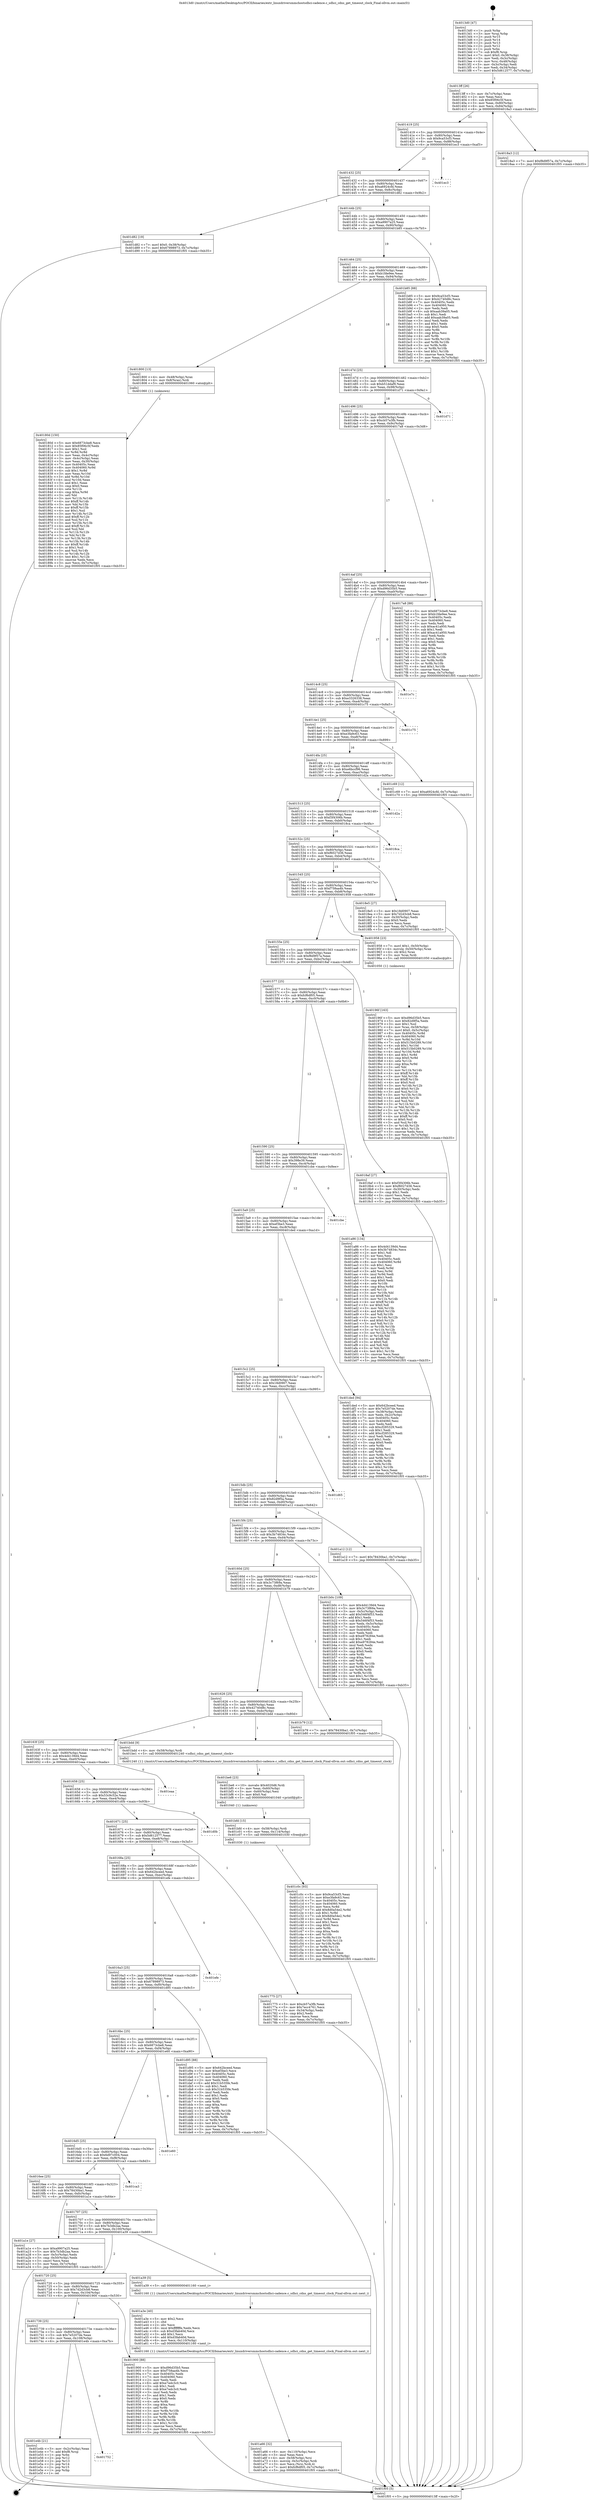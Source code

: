 digraph "0x4013d0" {
  label = "0x4013d0 (/mnt/c/Users/mathe/Desktop/tcc/POCII/binaries/extr_linuxdriversmmchostsdhci-cadence.c_sdhci_cdns_get_timeout_clock_Final-ollvm.out::main(0))"
  labelloc = "t"
  node[shape=record]

  Entry [label="",width=0.3,height=0.3,shape=circle,fillcolor=black,style=filled]
  "0x4013ff" [label="{
     0x4013ff [26]\l
     | [instrs]\l
     &nbsp;&nbsp;0x4013ff \<+3\>: mov -0x7c(%rbp),%eax\l
     &nbsp;&nbsp;0x401402 \<+2\>: mov %eax,%ecx\l
     &nbsp;&nbsp;0x401404 \<+6\>: sub $0x85f06c5f,%ecx\l
     &nbsp;&nbsp;0x40140a \<+3\>: mov %eax,-0x80(%rbp)\l
     &nbsp;&nbsp;0x40140d \<+6\>: mov %ecx,-0x84(%rbp)\l
     &nbsp;&nbsp;0x401413 \<+6\>: je 00000000004018a3 \<main+0x4d3\>\l
  }"]
  "0x4018a3" [label="{
     0x4018a3 [12]\l
     | [instrs]\l
     &nbsp;&nbsp;0x4018a3 \<+7\>: movl $0xf8d9f57a,-0x7c(%rbp)\l
     &nbsp;&nbsp;0x4018aa \<+5\>: jmp 0000000000401f05 \<main+0xb35\>\l
  }"]
  "0x401419" [label="{
     0x401419 [25]\l
     | [instrs]\l
     &nbsp;&nbsp;0x401419 \<+5\>: jmp 000000000040141e \<main+0x4e\>\l
     &nbsp;&nbsp;0x40141e \<+3\>: mov -0x80(%rbp),%eax\l
     &nbsp;&nbsp;0x401421 \<+5\>: sub $0x9ca53cf3,%eax\l
     &nbsp;&nbsp;0x401426 \<+6\>: mov %eax,-0x88(%rbp)\l
     &nbsp;&nbsp;0x40142c \<+6\>: je 0000000000401ec3 \<main+0xaf3\>\l
  }"]
  Exit [label="",width=0.3,height=0.3,shape=circle,fillcolor=black,style=filled,peripheries=2]
  "0x401ec3" [label="{
     0x401ec3\l
  }", style=dashed]
  "0x401432" [label="{
     0x401432 [25]\l
     | [instrs]\l
     &nbsp;&nbsp;0x401432 \<+5\>: jmp 0000000000401437 \<main+0x67\>\l
     &nbsp;&nbsp;0x401437 \<+3\>: mov -0x80(%rbp),%eax\l
     &nbsp;&nbsp;0x40143a \<+5\>: sub $0xa6924cfd,%eax\l
     &nbsp;&nbsp;0x40143f \<+6\>: mov %eax,-0x8c(%rbp)\l
     &nbsp;&nbsp;0x401445 \<+6\>: je 0000000000401d82 \<main+0x9b2\>\l
  }"]
  "0x401752" [label="{
     0x401752\l
  }", style=dashed]
  "0x401d82" [label="{
     0x401d82 [19]\l
     | [instrs]\l
     &nbsp;&nbsp;0x401d82 \<+7\>: movl $0x0,-0x38(%rbp)\l
     &nbsp;&nbsp;0x401d89 \<+7\>: movl $0x67898973,-0x7c(%rbp)\l
     &nbsp;&nbsp;0x401d90 \<+5\>: jmp 0000000000401f05 \<main+0xb35\>\l
  }"]
  "0x40144b" [label="{
     0x40144b [25]\l
     | [instrs]\l
     &nbsp;&nbsp;0x40144b \<+5\>: jmp 0000000000401450 \<main+0x80\>\l
     &nbsp;&nbsp;0x401450 \<+3\>: mov -0x80(%rbp),%eax\l
     &nbsp;&nbsp;0x401453 \<+5\>: sub $0xa9907a25,%eax\l
     &nbsp;&nbsp;0x401458 \<+6\>: mov %eax,-0x90(%rbp)\l
     &nbsp;&nbsp;0x40145e \<+6\>: je 0000000000401b85 \<main+0x7b5\>\l
  }"]
  "0x401e4b" [label="{
     0x401e4b [21]\l
     | [instrs]\l
     &nbsp;&nbsp;0x401e4b \<+3\>: mov -0x2c(%rbp),%eax\l
     &nbsp;&nbsp;0x401e4e \<+7\>: add $0xf8,%rsp\l
     &nbsp;&nbsp;0x401e55 \<+1\>: pop %rbx\l
     &nbsp;&nbsp;0x401e56 \<+2\>: pop %r12\l
     &nbsp;&nbsp;0x401e58 \<+2\>: pop %r13\l
     &nbsp;&nbsp;0x401e5a \<+2\>: pop %r14\l
     &nbsp;&nbsp;0x401e5c \<+2\>: pop %r15\l
     &nbsp;&nbsp;0x401e5e \<+1\>: pop %rbp\l
     &nbsp;&nbsp;0x401e5f \<+1\>: ret\l
  }"]
  "0x401b85" [label="{
     0x401b85 [88]\l
     | [instrs]\l
     &nbsp;&nbsp;0x401b85 \<+5\>: mov $0x9ca53cf3,%eax\l
     &nbsp;&nbsp;0x401b8a \<+5\>: mov $0x42740d8c,%ecx\l
     &nbsp;&nbsp;0x401b8f \<+7\>: mov 0x40405c,%edx\l
     &nbsp;&nbsp;0x401b96 \<+7\>: mov 0x404060,%esi\l
     &nbsp;&nbsp;0x401b9d \<+2\>: mov %edx,%edi\l
     &nbsp;&nbsp;0x401b9f \<+6\>: sub $0xaab39a05,%edi\l
     &nbsp;&nbsp;0x401ba5 \<+3\>: sub $0x1,%edi\l
     &nbsp;&nbsp;0x401ba8 \<+6\>: add $0xaab39a05,%edi\l
     &nbsp;&nbsp;0x401bae \<+3\>: imul %edi,%edx\l
     &nbsp;&nbsp;0x401bb1 \<+3\>: and $0x1,%edx\l
     &nbsp;&nbsp;0x401bb4 \<+3\>: cmp $0x0,%edx\l
     &nbsp;&nbsp;0x401bb7 \<+4\>: sete %r8b\l
     &nbsp;&nbsp;0x401bbb \<+3\>: cmp $0xa,%esi\l
     &nbsp;&nbsp;0x401bbe \<+4\>: setl %r9b\l
     &nbsp;&nbsp;0x401bc2 \<+3\>: mov %r8b,%r10b\l
     &nbsp;&nbsp;0x401bc5 \<+3\>: and %r9b,%r10b\l
     &nbsp;&nbsp;0x401bc8 \<+3\>: xor %r9b,%r8b\l
     &nbsp;&nbsp;0x401bcb \<+3\>: or %r8b,%r10b\l
     &nbsp;&nbsp;0x401bce \<+4\>: test $0x1,%r10b\l
     &nbsp;&nbsp;0x401bd2 \<+3\>: cmovne %ecx,%eax\l
     &nbsp;&nbsp;0x401bd5 \<+3\>: mov %eax,-0x7c(%rbp)\l
     &nbsp;&nbsp;0x401bd8 \<+5\>: jmp 0000000000401f05 \<main+0xb35\>\l
  }"]
  "0x401464" [label="{
     0x401464 [25]\l
     | [instrs]\l
     &nbsp;&nbsp;0x401464 \<+5\>: jmp 0000000000401469 \<main+0x99\>\l
     &nbsp;&nbsp;0x401469 \<+3\>: mov -0x80(%rbp),%eax\l
     &nbsp;&nbsp;0x40146c \<+5\>: sub $0xb1fde9ee,%eax\l
     &nbsp;&nbsp;0x401471 \<+6\>: mov %eax,-0x94(%rbp)\l
     &nbsp;&nbsp;0x401477 \<+6\>: je 0000000000401800 \<main+0x430\>\l
  }"]
  "0x401c0c" [label="{
     0x401c0c [93]\l
     | [instrs]\l
     &nbsp;&nbsp;0x401c0c \<+5\>: mov $0x9ca53cf3,%eax\l
     &nbsp;&nbsp;0x401c11 \<+5\>: mov $0xe3fa9c63,%esi\l
     &nbsp;&nbsp;0x401c16 \<+7\>: mov 0x40405c,%ecx\l
     &nbsp;&nbsp;0x401c1d \<+7\>: mov 0x404060,%edx\l
     &nbsp;&nbsp;0x401c24 \<+3\>: mov %ecx,%r8d\l
     &nbsp;&nbsp;0x401c27 \<+7\>: add $0x8d0a54e2,%r8d\l
     &nbsp;&nbsp;0x401c2e \<+4\>: sub $0x1,%r8d\l
     &nbsp;&nbsp;0x401c32 \<+7\>: sub $0x8d0a54e2,%r8d\l
     &nbsp;&nbsp;0x401c39 \<+4\>: imul %r8d,%ecx\l
     &nbsp;&nbsp;0x401c3d \<+3\>: and $0x1,%ecx\l
     &nbsp;&nbsp;0x401c40 \<+3\>: cmp $0x0,%ecx\l
     &nbsp;&nbsp;0x401c43 \<+4\>: sete %r9b\l
     &nbsp;&nbsp;0x401c47 \<+3\>: cmp $0xa,%edx\l
     &nbsp;&nbsp;0x401c4a \<+4\>: setl %r10b\l
     &nbsp;&nbsp;0x401c4e \<+3\>: mov %r9b,%r11b\l
     &nbsp;&nbsp;0x401c51 \<+3\>: and %r10b,%r11b\l
     &nbsp;&nbsp;0x401c54 \<+3\>: xor %r10b,%r9b\l
     &nbsp;&nbsp;0x401c57 \<+3\>: or %r9b,%r11b\l
     &nbsp;&nbsp;0x401c5a \<+4\>: test $0x1,%r11b\l
     &nbsp;&nbsp;0x401c5e \<+3\>: cmovne %esi,%eax\l
     &nbsp;&nbsp;0x401c61 \<+3\>: mov %eax,-0x7c(%rbp)\l
     &nbsp;&nbsp;0x401c64 \<+5\>: jmp 0000000000401f05 \<main+0xb35\>\l
  }"]
  "0x401800" [label="{
     0x401800 [13]\l
     | [instrs]\l
     &nbsp;&nbsp;0x401800 \<+4\>: mov -0x48(%rbp),%rax\l
     &nbsp;&nbsp;0x401804 \<+4\>: mov 0x8(%rax),%rdi\l
     &nbsp;&nbsp;0x401808 \<+5\>: call 0000000000401060 \<atoi@plt\>\l
     | [calls]\l
     &nbsp;&nbsp;0x401060 \{1\} (unknown)\l
  }"]
  "0x40147d" [label="{
     0x40147d [25]\l
     | [instrs]\l
     &nbsp;&nbsp;0x40147d \<+5\>: jmp 0000000000401482 \<main+0xb2\>\l
     &nbsp;&nbsp;0x401482 \<+3\>: mov -0x80(%rbp),%eax\l
     &nbsp;&nbsp;0x401485 \<+5\>: sub $0xb51ddaf9,%eax\l
     &nbsp;&nbsp;0x40148a \<+6\>: mov %eax,-0x98(%rbp)\l
     &nbsp;&nbsp;0x401490 \<+6\>: je 0000000000401d71 \<main+0x9a1\>\l
  }"]
  "0x401bfd" [label="{
     0x401bfd [15]\l
     | [instrs]\l
     &nbsp;&nbsp;0x401bfd \<+4\>: mov -0x58(%rbp),%rdi\l
     &nbsp;&nbsp;0x401c01 \<+6\>: mov %eax,-0x114(%rbp)\l
     &nbsp;&nbsp;0x401c07 \<+5\>: call 0000000000401030 \<free@plt\>\l
     | [calls]\l
     &nbsp;&nbsp;0x401030 \{1\} (unknown)\l
  }"]
  "0x401d71" [label="{
     0x401d71\l
  }", style=dashed]
  "0x401496" [label="{
     0x401496 [25]\l
     | [instrs]\l
     &nbsp;&nbsp;0x401496 \<+5\>: jmp 000000000040149b \<main+0xcb\>\l
     &nbsp;&nbsp;0x40149b \<+3\>: mov -0x80(%rbp),%eax\l
     &nbsp;&nbsp;0x40149e \<+5\>: sub $0xcb57a3fb,%eax\l
     &nbsp;&nbsp;0x4014a3 \<+6\>: mov %eax,-0x9c(%rbp)\l
     &nbsp;&nbsp;0x4014a9 \<+6\>: je 00000000004017a8 \<main+0x3d8\>\l
  }"]
  "0x401be6" [label="{
     0x401be6 [23]\l
     | [instrs]\l
     &nbsp;&nbsp;0x401be6 \<+10\>: movabs $0x4020d6,%rdi\l
     &nbsp;&nbsp;0x401bf0 \<+3\>: mov %eax,-0x60(%rbp)\l
     &nbsp;&nbsp;0x401bf3 \<+3\>: mov -0x60(%rbp),%esi\l
     &nbsp;&nbsp;0x401bf6 \<+2\>: mov $0x0,%al\l
     &nbsp;&nbsp;0x401bf8 \<+5\>: call 0000000000401040 \<printf@plt\>\l
     | [calls]\l
     &nbsp;&nbsp;0x401040 \{1\} (unknown)\l
  }"]
  "0x4017a8" [label="{
     0x4017a8 [88]\l
     | [instrs]\l
     &nbsp;&nbsp;0x4017a8 \<+5\>: mov $0x6873cbe8,%eax\l
     &nbsp;&nbsp;0x4017ad \<+5\>: mov $0xb1fde9ee,%ecx\l
     &nbsp;&nbsp;0x4017b2 \<+7\>: mov 0x40405c,%edx\l
     &nbsp;&nbsp;0x4017b9 \<+7\>: mov 0x404060,%esi\l
     &nbsp;&nbsp;0x4017c0 \<+2\>: mov %edx,%edi\l
     &nbsp;&nbsp;0x4017c2 \<+6\>: sub $0xac41a950,%edi\l
     &nbsp;&nbsp;0x4017c8 \<+3\>: sub $0x1,%edi\l
     &nbsp;&nbsp;0x4017cb \<+6\>: add $0xac41a950,%edi\l
     &nbsp;&nbsp;0x4017d1 \<+3\>: imul %edi,%edx\l
     &nbsp;&nbsp;0x4017d4 \<+3\>: and $0x1,%edx\l
     &nbsp;&nbsp;0x4017d7 \<+3\>: cmp $0x0,%edx\l
     &nbsp;&nbsp;0x4017da \<+4\>: sete %r8b\l
     &nbsp;&nbsp;0x4017de \<+3\>: cmp $0xa,%esi\l
     &nbsp;&nbsp;0x4017e1 \<+4\>: setl %r9b\l
     &nbsp;&nbsp;0x4017e5 \<+3\>: mov %r8b,%r10b\l
     &nbsp;&nbsp;0x4017e8 \<+3\>: and %r9b,%r10b\l
     &nbsp;&nbsp;0x4017eb \<+3\>: xor %r9b,%r8b\l
     &nbsp;&nbsp;0x4017ee \<+3\>: or %r8b,%r10b\l
     &nbsp;&nbsp;0x4017f1 \<+4\>: test $0x1,%r10b\l
     &nbsp;&nbsp;0x4017f5 \<+3\>: cmovne %ecx,%eax\l
     &nbsp;&nbsp;0x4017f8 \<+3\>: mov %eax,-0x7c(%rbp)\l
     &nbsp;&nbsp;0x4017fb \<+5\>: jmp 0000000000401f05 \<main+0xb35\>\l
  }"]
  "0x4014af" [label="{
     0x4014af [25]\l
     | [instrs]\l
     &nbsp;&nbsp;0x4014af \<+5\>: jmp 00000000004014b4 \<main+0xe4\>\l
     &nbsp;&nbsp;0x4014b4 \<+3\>: mov -0x80(%rbp),%eax\l
     &nbsp;&nbsp;0x4014b7 \<+5\>: sub $0xd96d35b5,%eax\l
     &nbsp;&nbsp;0x4014bc \<+6\>: mov %eax,-0xa0(%rbp)\l
     &nbsp;&nbsp;0x4014c2 \<+6\>: je 0000000000401e7c \<main+0xaac\>\l
  }"]
  "0x401a66" [label="{
     0x401a66 [32]\l
     | [instrs]\l
     &nbsp;&nbsp;0x401a66 \<+6\>: mov -0x110(%rbp),%ecx\l
     &nbsp;&nbsp;0x401a6c \<+3\>: imul %eax,%ecx\l
     &nbsp;&nbsp;0x401a6f \<+4\>: mov -0x58(%rbp),%rsi\l
     &nbsp;&nbsp;0x401a73 \<+4\>: movslq -0x5c(%rbp),%rdi\l
     &nbsp;&nbsp;0x401a77 \<+3\>: mov %ecx,(%rsi,%rdi,4)\l
     &nbsp;&nbsp;0x401a7a \<+7\>: movl $0xfcf6df05,-0x7c(%rbp)\l
     &nbsp;&nbsp;0x401a81 \<+5\>: jmp 0000000000401f05 \<main+0xb35\>\l
  }"]
  "0x401e7c" [label="{
     0x401e7c\l
  }", style=dashed]
  "0x4014c8" [label="{
     0x4014c8 [25]\l
     | [instrs]\l
     &nbsp;&nbsp;0x4014c8 \<+5\>: jmp 00000000004014cd \<main+0xfd\>\l
     &nbsp;&nbsp;0x4014cd \<+3\>: mov -0x80(%rbp),%eax\l
     &nbsp;&nbsp;0x4014d0 \<+5\>: sub $0xe3326338,%eax\l
     &nbsp;&nbsp;0x4014d5 \<+6\>: mov %eax,-0xa4(%rbp)\l
     &nbsp;&nbsp;0x4014db \<+6\>: je 0000000000401c75 \<main+0x8a5\>\l
  }"]
  "0x401a3e" [label="{
     0x401a3e [40]\l
     | [instrs]\l
     &nbsp;&nbsp;0x401a3e \<+5\>: mov $0x2,%ecx\l
     &nbsp;&nbsp;0x401a43 \<+1\>: cltd\l
     &nbsp;&nbsp;0x401a44 \<+2\>: idiv %ecx\l
     &nbsp;&nbsp;0x401a46 \<+6\>: imul $0xfffffffe,%edx,%ecx\l
     &nbsp;&nbsp;0x401a4c \<+6\>: sub $0xd3fab40d,%ecx\l
     &nbsp;&nbsp;0x401a52 \<+3\>: add $0x1,%ecx\l
     &nbsp;&nbsp;0x401a55 \<+6\>: add $0xd3fab40d,%ecx\l
     &nbsp;&nbsp;0x401a5b \<+6\>: mov %ecx,-0x110(%rbp)\l
     &nbsp;&nbsp;0x401a61 \<+5\>: call 0000000000401160 \<next_i\>\l
     | [calls]\l
     &nbsp;&nbsp;0x401160 \{1\} (/mnt/c/Users/mathe/Desktop/tcc/POCII/binaries/extr_linuxdriversmmchostsdhci-cadence.c_sdhci_cdns_get_timeout_clock_Final-ollvm.out::next_i)\l
  }"]
  "0x401c75" [label="{
     0x401c75\l
  }", style=dashed]
  "0x4014e1" [label="{
     0x4014e1 [25]\l
     | [instrs]\l
     &nbsp;&nbsp;0x4014e1 \<+5\>: jmp 00000000004014e6 \<main+0x116\>\l
     &nbsp;&nbsp;0x4014e6 \<+3\>: mov -0x80(%rbp),%eax\l
     &nbsp;&nbsp;0x4014e9 \<+5\>: sub $0xe3fa9c63,%eax\l
     &nbsp;&nbsp;0x4014ee \<+6\>: mov %eax,-0xa8(%rbp)\l
     &nbsp;&nbsp;0x4014f4 \<+6\>: je 0000000000401c69 \<main+0x899\>\l
  }"]
  "0x40196f" [label="{
     0x40196f [163]\l
     | [instrs]\l
     &nbsp;&nbsp;0x40196f \<+5\>: mov $0xd96d35b5,%ecx\l
     &nbsp;&nbsp;0x401974 \<+5\>: mov $0x82d9f5a,%edx\l
     &nbsp;&nbsp;0x401979 \<+3\>: mov $0x1,%sil\l
     &nbsp;&nbsp;0x40197c \<+4\>: mov %rax,-0x58(%rbp)\l
     &nbsp;&nbsp;0x401980 \<+7\>: movl $0x0,-0x5c(%rbp)\l
     &nbsp;&nbsp;0x401987 \<+8\>: mov 0x40405c,%r8d\l
     &nbsp;&nbsp;0x40198f \<+8\>: mov 0x404060,%r9d\l
     &nbsp;&nbsp;0x401997 \<+3\>: mov %r8d,%r10d\l
     &nbsp;&nbsp;0x40199a \<+7\>: sub $0x515b0289,%r10d\l
     &nbsp;&nbsp;0x4019a1 \<+4\>: sub $0x1,%r10d\l
     &nbsp;&nbsp;0x4019a5 \<+7\>: add $0x515b0289,%r10d\l
     &nbsp;&nbsp;0x4019ac \<+4\>: imul %r10d,%r8d\l
     &nbsp;&nbsp;0x4019b0 \<+4\>: and $0x1,%r8d\l
     &nbsp;&nbsp;0x4019b4 \<+4\>: cmp $0x0,%r8d\l
     &nbsp;&nbsp;0x4019b8 \<+4\>: sete %r11b\l
     &nbsp;&nbsp;0x4019bc \<+4\>: cmp $0xa,%r9d\l
     &nbsp;&nbsp;0x4019c0 \<+3\>: setl %bl\l
     &nbsp;&nbsp;0x4019c3 \<+3\>: mov %r11b,%r14b\l
     &nbsp;&nbsp;0x4019c6 \<+4\>: xor $0xff,%r14b\l
     &nbsp;&nbsp;0x4019ca \<+3\>: mov %bl,%r15b\l
     &nbsp;&nbsp;0x4019cd \<+4\>: xor $0xff,%r15b\l
     &nbsp;&nbsp;0x4019d1 \<+4\>: xor $0x0,%sil\l
     &nbsp;&nbsp;0x4019d5 \<+3\>: mov %r14b,%r12b\l
     &nbsp;&nbsp;0x4019d8 \<+4\>: and $0x0,%r12b\l
     &nbsp;&nbsp;0x4019dc \<+3\>: and %sil,%r11b\l
     &nbsp;&nbsp;0x4019df \<+3\>: mov %r15b,%r13b\l
     &nbsp;&nbsp;0x4019e2 \<+4\>: and $0x0,%r13b\l
     &nbsp;&nbsp;0x4019e6 \<+3\>: and %sil,%bl\l
     &nbsp;&nbsp;0x4019e9 \<+3\>: or %r11b,%r12b\l
     &nbsp;&nbsp;0x4019ec \<+3\>: or %bl,%r13b\l
     &nbsp;&nbsp;0x4019ef \<+3\>: xor %r13b,%r12b\l
     &nbsp;&nbsp;0x4019f2 \<+3\>: or %r15b,%r14b\l
     &nbsp;&nbsp;0x4019f5 \<+4\>: xor $0xff,%r14b\l
     &nbsp;&nbsp;0x4019f9 \<+4\>: or $0x0,%sil\l
     &nbsp;&nbsp;0x4019fd \<+3\>: and %sil,%r14b\l
     &nbsp;&nbsp;0x401a00 \<+3\>: or %r14b,%r12b\l
     &nbsp;&nbsp;0x401a03 \<+4\>: test $0x1,%r12b\l
     &nbsp;&nbsp;0x401a07 \<+3\>: cmovne %edx,%ecx\l
     &nbsp;&nbsp;0x401a0a \<+3\>: mov %ecx,-0x7c(%rbp)\l
     &nbsp;&nbsp;0x401a0d \<+5\>: jmp 0000000000401f05 \<main+0xb35\>\l
  }"]
  "0x401c69" [label="{
     0x401c69 [12]\l
     | [instrs]\l
     &nbsp;&nbsp;0x401c69 \<+7\>: movl $0xa6924cfd,-0x7c(%rbp)\l
     &nbsp;&nbsp;0x401c70 \<+5\>: jmp 0000000000401f05 \<main+0xb35\>\l
  }"]
  "0x4014fa" [label="{
     0x4014fa [25]\l
     | [instrs]\l
     &nbsp;&nbsp;0x4014fa \<+5\>: jmp 00000000004014ff \<main+0x12f\>\l
     &nbsp;&nbsp;0x4014ff \<+3\>: mov -0x80(%rbp),%eax\l
     &nbsp;&nbsp;0x401502 \<+5\>: sub $0xe6bccf96,%eax\l
     &nbsp;&nbsp;0x401507 \<+6\>: mov %eax,-0xac(%rbp)\l
     &nbsp;&nbsp;0x40150d \<+6\>: je 0000000000401d2a \<main+0x95a\>\l
  }"]
  "0x401739" [label="{
     0x401739 [25]\l
     | [instrs]\l
     &nbsp;&nbsp;0x401739 \<+5\>: jmp 000000000040173e \<main+0x36e\>\l
     &nbsp;&nbsp;0x40173e \<+3\>: mov -0x80(%rbp),%eax\l
     &nbsp;&nbsp;0x401741 \<+5\>: sub $0x7e5207de,%eax\l
     &nbsp;&nbsp;0x401746 \<+6\>: mov %eax,-0x108(%rbp)\l
     &nbsp;&nbsp;0x40174c \<+6\>: je 0000000000401e4b \<main+0xa7b\>\l
  }"]
  "0x401d2a" [label="{
     0x401d2a\l
  }", style=dashed]
  "0x401513" [label="{
     0x401513 [25]\l
     | [instrs]\l
     &nbsp;&nbsp;0x401513 \<+5\>: jmp 0000000000401518 \<main+0x148\>\l
     &nbsp;&nbsp;0x401518 \<+3\>: mov -0x80(%rbp),%eax\l
     &nbsp;&nbsp;0x40151b \<+5\>: sub $0xf3f4306b,%eax\l
     &nbsp;&nbsp;0x401520 \<+6\>: mov %eax,-0xb0(%rbp)\l
     &nbsp;&nbsp;0x401526 \<+6\>: je 00000000004018ca \<main+0x4fa\>\l
  }"]
  "0x401900" [label="{
     0x401900 [88]\l
     | [instrs]\l
     &nbsp;&nbsp;0x401900 \<+5\>: mov $0xd96d35b5,%eax\l
     &nbsp;&nbsp;0x401905 \<+5\>: mov $0xf758aa4b,%ecx\l
     &nbsp;&nbsp;0x40190a \<+7\>: mov 0x40405c,%edx\l
     &nbsp;&nbsp;0x401911 \<+7\>: mov 0x404060,%esi\l
     &nbsp;&nbsp;0x401918 \<+2\>: mov %edx,%edi\l
     &nbsp;&nbsp;0x40191a \<+6\>: add $0xe7edc3c0,%edi\l
     &nbsp;&nbsp;0x401920 \<+3\>: sub $0x1,%edi\l
     &nbsp;&nbsp;0x401923 \<+6\>: sub $0xe7edc3c0,%edi\l
     &nbsp;&nbsp;0x401929 \<+3\>: imul %edi,%edx\l
     &nbsp;&nbsp;0x40192c \<+3\>: and $0x1,%edx\l
     &nbsp;&nbsp;0x40192f \<+3\>: cmp $0x0,%edx\l
     &nbsp;&nbsp;0x401932 \<+4\>: sete %r8b\l
     &nbsp;&nbsp;0x401936 \<+3\>: cmp $0xa,%esi\l
     &nbsp;&nbsp;0x401939 \<+4\>: setl %r9b\l
     &nbsp;&nbsp;0x40193d \<+3\>: mov %r8b,%r10b\l
     &nbsp;&nbsp;0x401940 \<+3\>: and %r9b,%r10b\l
     &nbsp;&nbsp;0x401943 \<+3\>: xor %r9b,%r8b\l
     &nbsp;&nbsp;0x401946 \<+3\>: or %r8b,%r10b\l
     &nbsp;&nbsp;0x401949 \<+4\>: test $0x1,%r10b\l
     &nbsp;&nbsp;0x40194d \<+3\>: cmovne %ecx,%eax\l
     &nbsp;&nbsp;0x401950 \<+3\>: mov %eax,-0x7c(%rbp)\l
     &nbsp;&nbsp;0x401953 \<+5\>: jmp 0000000000401f05 \<main+0xb35\>\l
  }"]
  "0x4018ca" [label="{
     0x4018ca\l
  }", style=dashed]
  "0x40152c" [label="{
     0x40152c [25]\l
     | [instrs]\l
     &nbsp;&nbsp;0x40152c \<+5\>: jmp 0000000000401531 \<main+0x161\>\l
     &nbsp;&nbsp;0x401531 \<+3\>: mov -0x80(%rbp),%eax\l
     &nbsp;&nbsp;0x401534 \<+5\>: sub $0xf6027d36,%eax\l
     &nbsp;&nbsp;0x401539 \<+6\>: mov %eax,-0xb4(%rbp)\l
     &nbsp;&nbsp;0x40153f \<+6\>: je 00000000004018e5 \<main+0x515\>\l
  }"]
  "0x401720" [label="{
     0x401720 [25]\l
     | [instrs]\l
     &nbsp;&nbsp;0x401720 \<+5\>: jmp 0000000000401725 \<main+0x355\>\l
     &nbsp;&nbsp;0x401725 \<+3\>: mov -0x80(%rbp),%eax\l
     &nbsp;&nbsp;0x401728 \<+5\>: sub $0x7d2d3cb8,%eax\l
     &nbsp;&nbsp;0x40172d \<+6\>: mov %eax,-0x104(%rbp)\l
     &nbsp;&nbsp;0x401733 \<+6\>: je 0000000000401900 \<main+0x530\>\l
  }"]
  "0x4018e5" [label="{
     0x4018e5 [27]\l
     | [instrs]\l
     &nbsp;&nbsp;0x4018e5 \<+5\>: mov $0x18d0907,%eax\l
     &nbsp;&nbsp;0x4018ea \<+5\>: mov $0x7d2d3cb8,%ecx\l
     &nbsp;&nbsp;0x4018ef \<+3\>: mov -0x30(%rbp),%edx\l
     &nbsp;&nbsp;0x4018f2 \<+3\>: cmp $0x0,%edx\l
     &nbsp;&nbsp;0x4018f5 \<+3\>: cmove %ecx,%eax\l
     &nbsp;&nbsp;0x4018f8 \<+3\>: mov %eax,-0x7c(%rbp)\l
     &nbsp;&nbsp;0x4018fb \<+5\>: jmp 0000000000401f05 \<main+0xb35\>\l
  }"]
  "0x401545" [label="{
     0x401545 [25]\l
     | [instrs]\l
     &nbsp;&nbsp;0x401545 \<+5\>: jmp 000000000040154a \<main+0x17a\>\l
     &nbsp;&nbsp;0x40154a \<+3\>: mov -0x80(%rbp),%eax\l
     &nbsp;&nbsp;0x40154d \<+5\>: sub $0xf758aa4b,%eax\l
     &nbsp;&nbsp;0x401552 \<+6\>: mov %eax,-0xb8(%rbp)\l
     &nbsp;&nbsp;0x401558 \<+6\>: je 0000000000401958 \<main+0x588\>\l
  }"]
  "0x401a39" [label="{
     0x401a39 [5]\l
     | [instrs]\l
     &nbsp;&nbsp;0x401a39 \<+5\>: call 0000000000401160 \<next_i\>\l
     | [calls]\l
     &nbsp;&nbsp;0x401160 \{1\} (/mnt/c/Users/mathe/Desktop/tcc/POCII/binaries/extr_linuxdriversmmchostsdhci-cadence.c_sdhci_cdns_get_timeout_clock_Final-ollvm.out::next_i)\l
  }"]
  "0x401958" [label="{
     0x401958 [23]\l
     | [instrs]\l
     &nbsp;&nbsp;0x401958 \<+7\>: movl $0x1,-0x50(%rbp)\l
     &nbsp;&nbsp;0x40195f \<+4\>: movslq -0x50(%rbp),%rax\l
     &nbsp;&nbsp;0x401963 \<+4\>: shl $0x2,%rax\l
     &nbsp;&nbsp;0x401967 \<+3\>: mov %rax,%rdi\l
     &nbsp;&nbsp;0x40196a \<+5\>: call 0000000000401050 \<malloc@plt\>\l
     | [calls]\l
     &nbsp;&nbsp;0x401050 \{1\} (unknown)\l
  }"]
  "0x40155e" [label="{
     0x40155e [25]\l
     | [instrs]\l
     &nbsp;&nbsp;0x40155e \<+5\>: jmp 0000000000401563 \<main+0x193\>\l
     &nbsp;&nbsp;0x401563 \<+3\>: mov -0x80(%rbp),%eax\l
     &nbsp;&nbsp;0x401566 \<+5\>: sub $0xf8d9f57a,%eax\l
     &nbsp;&nbsp;0x40156b \<+6\>: mov %eax,-0xbc(%rbp)\l
     &nbsp;&nbsp;0x401571 \<+6\>: je 00000000004018af \<main+0x4df\>\l
  }"]
  "0x401707" [label="{
     0x401707 [25]\l
     | [instrs]\l
     &nbsp;&nbsp;0x401707 \<+5\>: jmp 000000000040170c \<main+0x33c\>\l
     &nbsp;&nbsp;0x40170c \<+3\>: mov -0x80(%rbp),%eax\l
     &nbsp;&nbsp;0x40170f \<+5\>: sub $0x7b3db2aa,%eax\l
     &nbsp;&nbsp;0x401714 \<+6\>: mov %eax,-0x100(%rbp)\l
     &nbsp;&nbsp;0x40171a \<+6\>: je 0000000000401a39 \<main+0x669\>\l
  }"]
  "0x4018af" [label="{
     0x4018af [27]\l
     | [instrs]\l
     &nbsp;&nbsp;0x4018af \<+5\>: mov $0xf3f4306b,%eax\l
     &nbsp;&nbsp;0x4018b4 \<+5\>: mov $0xf6027d36,%ecx\l
     &nbsp;&nbsp;0x4018b9 \<+3\>: mov -0x30(%rbp),%edx\l
     &nbsp;&nbsp;0x4018bc \<+3\>: cmp $0x1,%edx\l
     &nbsp;&nbsp;0x4018bf \<+3\>: cmovl %ecx,%eax\l
     &nbsp;&nbsp;0x4018c2 \<+3\>: mov %eax,-0x7c(%rbp)\l
     &nbsp;&nbsp;0x4018c5 \<+5\>: jmp 0000000000401f05 \<main+0xb35\>\l
  }"]
  "0x401577" [label="{
     0x401577 [25]\l
     | [instrs]\l
     &nbsp;&nbsp;0x401577 \<+5\>: jmp 000000000040157c \<main+0x1ac\>\l
     &nbsp;&nbsp;0x40157c \<+3\>: mov -0x80(%rbp),%eax\l
     &nbsp;&nbsp;0x40157f \<+5\>: sub $0xfcf6df05,%eax\l
     &nbsp;&nbsp;0x401584 \<+6\>: mov %eax,-0xc0(%rbp)\l
     &nbsp;&nbsp;0x40158a \<+6\>: je 0000000000401a86 \<main+0x6b6\>\l
  }"]
  "0x401a1e" [label="{
     0x401a1e [27]\l
     | [instrs]\l
     &nbsp;&nbsp;0x401a1e \<+5\>: mov $0xa9907a25,%eax\l
     &nbsp;&nbsp;0x401a23 \<+5\>: mov $0x7b3db2aa,%ecx\l
     &nbsp;&nbsp;0x401a28 \<+3\>: mov -0x5c(%rbp),%edx\l
     &nbsp;&nbsp;0x401a2b \<+3\>: cmp -0x50(%rbp),%edx\l
     &nbsp;&nbsp;0x401a2e \<+3\>: cmovl %ecx,%eax\l
     &nbsp;&nbsp;0x401a31 \<+3\>: mov %eax,-0x7c(%rbp)\l
     &nbsp;&nbsp;0x401a34 \<+5\>: jmp 0000000000401f05 \<main+0xb35\>\l
  }"]
  "0x401a86" [label="{
     0x401a86 [134]\l
     | [instrs]\l
     &nbsp;&nbsp;0x401a86 \<+5\>: mov $0x4d4139d4,%eax\l
     &nbsp;&nbsp;0x401a8b \<+5\>: mov $0x3b74834c,%ecx\l
     &nbsp;&nbsp;0x401a90 \<+2\>: mov $0x1,%dl\l
     &nbsp;&nbsp;0x401a92 \<+2\>: xor %esi,%esi\l
     &nbsp;&nbsp;0x401a94 \<+7\>: mov 0x40405c,%edi\l
     &nbsp;&nbsp;0x401a9b \<+8\>: mov 0x404060,%r8d\l
     &nbsp;&nbsp;0x401aa3 \<+3\>: sub $0x1,%esi\l
     &nbsp;&nbsp;0x401aa6 \<+3\>: mov %edi,%r9d\l
     &nbsp;&nbsp;0x401aa9 \<+3\>: add %esi,%r9d\l
     &nbsp;&nbsp;0x401aac \<+4\>: imul %r9d,%edi\l
     &nbsp;&nbsp;0x401ab0 \<+3\>: and $0x1,%edi\l
     &nbsp;&nbsp;0x401ab3 \<+3\>: cmp $0x0,%edi\l
     &nbsp;&nbsp;0x401ab6 \<+4\>: sete %r10b\l
     &nbsp;&nbsp;0x401aba \<+4\>: cmp $0xa,%r8d\l
     &nbsp;&nbsp;0x401abe \<+4\>: setl %r11b\l
     &nbsp;&nbsp;0x401ac2 \<+3\>: mov %r10b,%bl\l
     &nbsp;&nbsp;0x401ac5 \<+3\>: xor $0xff,%bl\l
     &nbsp;&nbsp;0x401ac8 \<+3\>: mov %r11b,%r14b\l
     &nbsp;&nbsp;0x401acb \<+4\>: xor $0xff,%r14b\l
     &nbsp;&nbsp;0x401acf \<+3\>: xor $0x0,%dl\l
     &nbsp;&nbsp;0x401ad2 \<+3\>: mov %bl,%r15b\l
     &nbsp;&nbsp;0x401ad5 \<+4\>: and $0x0,%r15b\l
     &nbsp;&nbsp;0x401ad9 \<+3\>: and %dl,%r10b\l
     &nbsp;&nbsp;0x401adc \<+3\>: mov %r14b,%r12b\l
     &nbsp;&nbsp;0x401adf \<+4\>: and $0x0,%r12b\l
     &nbsp;&nbsp;0x401ae3 \<+3\>: and %dl,%r11b\l
     &nbsp;&nbsp;0x401ae6 \<+3\>: or %r10b,%r15b\l
     &nbsp;&nbsp;0x401ae9 \<+3\>: or %r11b,%r12b\l
     &nbsp;&nbsp;0x401aec \<+3\>: xor %r12b,%r15b\l
     &nbsp;&nbsp;0x401aef \<+3\>: or %r14b,%bl\l
     &nbsp;&nbsp;0x401af2 \<+3\>: xor $0xff,%bl\l
     &nbsp;&nbsp;0x401af5 \<+3\>: or $0x0,%dl\l
     &nbsp;&nbsp;0x401af8 \<+2\>: and %dl,%bl\l
     &nbsp;&nbsp;0x401afa \<+3\>: or %bl,%r15b\l
     &nbsp;&nbsp;0x401afd \<+4\>: test $0x1,%r15b\l
     &nbsp;&nbsp;0x401b01 \<+3\>: cmovne %ecx,%eax\l
     &nbsp;&nbsp;0x401b04 \<+3\>: mov %eax,-0x7c(%rbp)\l
     &nbsp;&nbsp;0x401b07 \<+5\>: jmp 0000000000401f05 \<main+0xb35\>\l
  }"]
  "0x401590" [label="{
     0x401590 [25]\l
     | [instrs]\l
     &nbsp;&nbsp;0x401590 \<+5\>: jmp 0000000000401595 \<main+0x1c5\>\l
     &nbsp;&nbsp;0x401595 \<+3\>: mov -0x80(%rbp),%eax\l
     &nbsp;&nbsp;0x401598 \<+5\>: sub $0x398e39,%eax\l
     &nbsp;&nbsp;0x40159d \<+6\>: mov %eax,-0xc4(%rbp)\l
     &nbsp;&nbsp;0x4015a3 \<+6\>: je 0000000000401cbe \<main+0x8ee\>\l
  }"]
  "0x4016ee" [label="{
     0x4016ee [25]\l
     | [instrs]\l
     &nbsp;&nbsp;0x4016ee \<+5\>: jmp 00000000004016f3 \<main+0x323\>\l
     &nbsp;&nbsp;0x4016f3 \<+3\>: mov -0x80(%rbp),%eax\l
     &nbsp;&nbsp;0x4016f6 \<+5\>: sub $0x78430ba1,%eax\l
     &nbsp;&nbsp;0x4016fb \<+6\>: mov %eax,-0xfc(%rbp)\l
     &nbsp;&nbsp;0x401701 \<+6\>: je 0000000000401a1e \<main+0x64e\>\l
  }"]
  "0x401cbe" [label="{
     0x401cbe\l
  }", style=dashed]
  "0x4015a9" [label="{
     0x4015a9 [25]\l
     | [instrs]\l
     &nbsp;&nbsp;0x4015a9 \<+5\>: jmp 00000000004015ae \<main+0x1de\>\l
     &nbsp;&nbsp;0x4015ae \<+3\>: mov -0x80(%rbp),%eax\l
     &nbsp;&nbsp;0x4015b1 \<+5\>: sub $0xef3be3,%eax\l
     &nbsp;&nbsp;0x4015b6 \<+6\>: mov %eax,-0xc8(%rbp)\l
     &nbsp;&nbsp;0x4015bc \<+6\>: je 0000000000401ded \<main+0xa1d\>\l
  }"]
  "0x401ca3" [label="{
     0x401ca3\l
  }", style=dashed]
  "0x401ded" [label="{
     0x401ded [94]\l
     | [instrs]\l
     &nbsp;&nbsp;0x401ded \<+5\>: mov $0x642bceed,%eax\l
     &nbsp;&nbsp;0x401df2 \<+5\>: mov $0x7e5207de,%ecx\l
     &nbsp;&nbsp;0x401df7 \<+3\>: mov -0x38(%rbp),%edx\l
     &nbsp;&nbsp;0x401dfa \<+3\>: mov %edx,-0x2c(%rbp)\l
     &nbsp;&nbsp;0x401dfd \<+7\>: mov 0x40405c,%edx\l
     &nbsp;&nbsp;0x401e04 \<+7\>: mov 0x404060,%esi\l
     &nbsp;&nbsp;0x401e0b \<+2\>: mov %edx,%edi\l
     &nbsp;&nbsp;0x401e0d \<+6\>: sub $0xcf285329,%edi\l
     &nbsp;&nbsp;0x401e13 \<+3\>: sub $0x1,%edi\l
     &nbsp;&nbsp;0x401e16 \<+6\>: add $0xcf285329,%edi\l
     &nbsp;&nbsp;0x401e1c \<+3\>: imul %edi,%edx\l
     &nbsp;&nbsp;0x401e1f \<+3\>: and $0x1,%edx\l
     &nbsp;&nbsp;0x401e22 \<+3\>: cmp $0x0,%edx\l
     &nbsp;&nbsp;0x401e25 \<+4\>: sete %r8b\l
     &nbsp;&nbsp;0x401e29 \<+3\>: cmp $0xa,%esi\l
     &nbsp;&nbsp;0x401e2c \<+4\>: setl %r9b\l
     &nbsp;&nbsp;0x401e30 \<+3\>: mov %r8b,%r10b\l
     &nbsp;&nbsp;0x401e33 \<+3\>: and %r9b,%r10b\l
     &nbsp;&nbsp;0x401e36 \<+3\>: xor %r9b,%r8b\l
     &nbsp;&nbsp;0x401e39 \<+3\>: or %r8b,%r10b\l
     &nbsp;&nbsp;0x401e3c \<+4\>: test $0x1,%r10b\l
     &nbsp;&nbsp;0x401e40 \<+3\>: cmovne %ecx,%eax\l
     &nbsp;&nbsp;0x401e43 \<+3\>: mov %eax,-0x7c(%rbp)\l
     &nbsp;&nbsp;0x401e46 \<+5\>: jmp 0000000000401f05 \<main+0xb35\>\l
  }"]
  "0x4015c2" [label="{
     0x4015c2 [25]\l
     | [instrs]\l
     &nbsp;&nbsp;0x4015c2 \<+5\>: jmp 00000000004015c7 \<main+0x1f7\>\l
     &nbsp;&nbsp;0x4015c7 \<+3\>: mov -0x80(%rbp),%eax\l
     &nbsp;&nbsp;0x4015ca \<+5\>: sub $0x18d0907,%eax\l
     &nbsp;&nbsp;0x4015cf \<+6\>: mov %eax,-0xcc(%rbp)\l
     &nbsp;&nbsp;0x4015d5 \<+6\>: je 0000000000401d65 \<main+0x995\>\l
  }"]
  "0x4016d5" [label="{
     0x4016d5 [25]\l
     | [instrs]\l
     &nbsp;&nbsp;0x4016d5 \<+5\>: jmp 00000000004016da \<main+0x30a\>\l
     &nbsp;&nbsp;0x4016da \<+3\>: mov -0x80(%rbp),%eax\l
     &nbsp;&nbsp;0x4016dd \<+5\>: sub $0x6d97c004,%eax\l
     &nbsp;&nbsp;0x4016e2 \<+6\>: mov %eax,-0xf8(%rbp)\l
     &nbsp;&nbsp;0x4016e8 \<+6\>: je 0000000000401ca3 \<main+0x8d3\>\l
  }"]
  "0x401d65" [label="{
     0x401d65\l
  }", style=dashed]
  "0x4015db" [label="{
     0x4015db [25]\l
     | [instrs]\l
     &nbsp;&nbsp;0x4015db \<+5\>: jmp 00000000004015e0 \<main+0x210\>\l
     &nbsp;&nbsp;0x4015e0 \<+3\>: mov -0x80(%rbp),%eax\l
     &nbsp;&nbsp;0x4015e3 \<+5\>: sub $0x82d9f5a,%eax\l
     &nbsp;&nbsp;0x4015e8 \<+6\>: mov %eax,-0xd0(%rbp)\l
     &nbsp;&nbsp;0x4015ee \<+6\>: je 0000000000401a12 \<main+0x642\>\l
  }"]
  "0x401e60" [label="{
     0x401e60\l
  }", style=dashed]
  "0x401a12" [label="{
     0x401a12 [12]\l
     | [instrs]\l
     &nbsp;&nbsp;0x401a12 \<+7\>: movl $0x78430ba1,-0x7c(%rbp)\l
     &nbsp;&nbsp;0x401a19 \<+5\>: jmp 0000000000401f05 \<main+0xb35\>\l
  }"]
  "0x4015f4" [label="{
     0x4015f4 [25]\l
     | [instrs]\l
     &nbsp;&nbsp;0x4015f4 \<+5\>: jmp 00000000004015f9 \<main+0x229\>\l
     &nbsp;&nbsp;0x4015f9 \<+3\>: mov -0x80(%rbp),%eax\l
     &nbsp;&nbsp;0x4015fc \<+5\>: sub $0x3b74834c,%eax\l
     &nbsp;&nbsp;0x401601 \<+6\>: mov %eax,-0xd4(%rbp)\l
     &nbsp;&nbsp;0x401607 \<+6\>: je 0000000000401b0c \<main+0x73c\>\l
  }"]
  "0x4016bc" [label="{
     0x4016bc [25]\l
     | [instrs]\l
     &nbsp;&nbsp;0x4016bc \<+5\>: jmp 00000000004016c1 \<main+0x2f1\>\l
     &nbsp;&nbsp;0x4016c1 \<+3\>: mov -0x80(%rbp),%eax\l
     &nbsp;&nbsp;0x4016c4 \<+5\>: sub $0x6873cbe8,%eax\l
     &nbsp;&nbsp;0x4016c9 \<+6\>: mov %eax,-0xf4(%rbp)\l
     &nbsp;&nbsp;0x4016cf \<+6\>: je 0000000000401e60 \<main+0xa90\>\l
  }"]
  "0x401b0c" [label="{
     0x401b0c [109]\l
     | [instrs]\l
     &nbsp;&nbsp;0x401b0c \<+5\>: mov $0x4d4139d4,%eax\l
     &nbsp;&nbsp;0x401b11 \<+5\>: mov $0x3c73f69a,%ecx\l
     &nbsp;&nbsp;0x401b16 \<+3\>: mov -0x5c(%rbp),%edx\l
     &nbsp;&nbsp;0x401b19 \<+6\>: add $0x546f4f53,%edx\l
     &nbsp;&nbsp;0x401b1f \<+3\>: add $0x1,%edx\l
     &nbsp;&nbsp;0x401b22 \<+6\>: sub $0x546f4f53,%edx\l
     &nbsp;&nbsp;0x401b28 \<+3\>: mov %edx,-0x5c(%rbp)\l
     &nbsp;&nbsp;0x401b2b \<+7\>: mov 0x40405c,%edx\l
     &nbsp;&nbsp;0x401b32 \<+7\>: mov 0x404060,%esi\l
     &nbsp;&nbsp;0x401b39 \<+2\>: mov %edx,%edi\l
     &nbsp;&nbsp;0x401b3b \<+6\>: sub $0xe978284e,%edi\l
     &nbsp;&nbsp;0x401b41 \<+3\>: sub $0x1,%edi\l
     &nbsp;&nbsp;0x401b44 \<+6\>: add $0xe978284e,%edi\l
     &nbsp;&nbsp;0x401b4a \<+3\>: imul %edi,%edx\l
     &nbsp;&nbsp;0x401b4d \<+3\>: and $0x1,%edx\l
     &nbsp;&nbsp;0x401b50 \<+3\>: cmp $0x0,%edx\l
     &nbsp;&nbsp;0x401b53 \<+4\>: sete %r8b\l
     &nbsp;&nbsp;0x401b57 \<+3\>: cmp $0xa,%esi\l
     &nbsp;&nbsp;0x401b5a \<+4\>: setl %r9b\l
     &nbsp;&nbsp;0x401b5e \<+3\>: mov %r8b,%r10b\l
     &nbsp;&nbsp;0x401b61 \<+3\>: and %r9b,%r10b\l
     &nbsp;&nbsp;0x401b64 \<+3\>: xor %r9b,%r8b\l
     &nbsp;&nbsp;0x401b67 \<+3\>: or %r8b,%r10b\l
     &nbsp;&nbsp;0x401b6a \<+4\>: test $0x1,%r10b\l
     &nbsp;&nbsp;0x401b6e \<+3\>: cmovne %ecx,%eax\l
     &nbsp;&nbsp;0x401b71 \<+3\>: mov %eax,-0x7c(%rbp)\l
     &nbsp;&nbsp;0x401b74 \<+5\>: jmp 0000000000401f05 \<main+0xb35\>\l
  }"]
  "0x40160d" [label="{
     0x40160d [25]\l
     | [instrs]\l
     &nbsp;&nbsp;0x40160d \<+5\>: jmp 0000000000401612 \<main+0x242\>\l
     &nbsp;&nbsp;0x401612 \<+3\>: mov -0x80(%rbp),%eax\l
     &nbsp;&nbsp;0x401615 \<+5\>: sub $0x3c73f69a,%eax\l
     &nbsp;&nbsp;0x40161a \<+6\>: mov %eax,-0xd8(%rbp)\l
     &nbsp;&nbsp;0x401620 \<+6\>: je 0000000000401b79 \<main+0x7a9\>\l
  }"]
  "0x401d95" [label="{
     0x401d95 [88]\l
     | [instrs]\l
     &nbsp;&nbsp;0x401d95 \<+5\>: mov $0x642bceed,%eax\l
     &nbsp;&nbsp;0x401d9a \<+5\>: mov $0xef3be3,%ecx\l
     &nbsp;&nbsp;0x401d9f \<+7\>: mov 0x40405c,%edx\l
     &nbsp;&nbsp;0x401da6 \<+7\>: mov 0x404060,%esi\l
     &nbsp;&nbsp;0x401dad \<+2\>: mov %edx,%edi\l
     &nbsp;&nbsp;0x401daf \<+6\>: add $0x31b535fe,%edi\l
     &nbsp;&nbsp;0x401db5 \<+3\>: sub $0x1,%edi\l
     &nbsp;&nbsp;0x401db8 \<+6\>: sub $0x31b535fe,%edi\l
     &nbsp;&nbsp;0x401dbe \<+3\>: imul %edi,%edx\l
     &nbsp;&nbsp;0x401dc1 \<+3\>: and $0x1,%edx\l
     &nbsp;&nbsp;0x401dc4 \<+3\>: cmp $0x0,%edx\l
     &nbsp;&nbsp;0x401dc7 \<+4\>: sete %r8b\l
     &nbsp;&nbsp;0x401dcb \<+3\>: cmp $0xa,%esi\l
     &nbsp;&nbsp;0x401dce \<+4\>: setl %r9b\l
     &nbsp;&nbsp;0x401dd2 \<+3\>: mov %r8b,%r10b\l
     &nbsp;&nbsp;0x401dd5 \<+3\>: and %r9b,%r10b\l
     &nbsp;&nbsp;0x401dd8 \<+3\>: xor %r9b,%r8b\l
     &nbsp;&nbsp;0x401ddb \<+3\>: or %r8b,%r10b\l
     &nbsp;&nbsp;0x401dde \<+4\>: test $0x1,%r10b\l
     &nbsp;&nbsp;0x401de2 \<+3\>: cmovne %ecx,%eax\l
     &nbsp;&nbsp;0x401de5 \<+3\>: mov %eax,-0x7c(%rbp)\l
     &nbsp;&nbsp;0x401de8 \<+5\>: jmp 0000000000401f05 \<main+0xb35\>\l
  }"]
  "0x401b79" [label="{
     0x401b79 [12]\l
     | [instrs]\l
     &nbsp;&nbsp;0x401b79 \<+7\>: movl $0x78430ba1,-0x7c(%rbp)\l
     &nbsp;&nbsp;0x401b80 \<+5\>: jmp 0000000000401f05 \<main+0xb35\>\l
  }"]
  "0x401626" [label="{
     0x401626 [25]\l
     | [instrs]\l
     &nbsp;&nbsp;0x401626 \<+5\>: jmp 000000000040162b \<main+0x25b\>\l
     &nbsp;&nbsp;0x40162b \<+3\>: mov -0x80(%rbp),%eax\l
     &nbsp;&nbsp;0x40162e \<+5\>: sub $0x42740d8c,%eax\l
     &nbsp;&nbsp;0x401633 \<+6\>: mov %eax,-0xdc(%rbp)\l
     &nbsp;&nbsp;0x401639 \<+6\>: je 0000000000401bdd \<main+0x80d\>\l
  }"]
  "0x4016a3" [label="{
     0x4016a3 [25]\l
     | [instrs]\l
     &nbsp;&nbsp;0x4016a3 \<+5\>: jmp 00000000004016a8 \<main+0x2d8\>\l
     &nbsp;&nbsp;0x4016a8 \<+3\>: mov -0x80(%rbp),%eax\l
     &nbsp;&nbsp;0x4016ab \<+5\>: sub $0x67898973,%eax\l
     &nbsp;&nbsp;0x4016b0 \<+6\>: mov %eax,-0xf0(%rbp)\l
     &nbsp;&nbsp;0x4016b6 \<+6\>: je 0000000000401d95 \<main+0x9c5\>\l
  }"]
  "0x401bdd" [label="{
     0x401bdd [9]\l
     | [instrs]\l
     &nbsp;&nbsp;0x401bdd \<+4\>: mov -0x58(%rbp),%rdi\l
     &nbsp;&nbsp;0x401be1 \<+5\>: call 0000000000401240 \<sdhci_cdns_get_timeout_clock\>\l
     | [calls]\l
     &nbsp;&nbsp;0x401240 \{1\} (/mnt/c/Users/mathe/Desktop/tcc/POCII/binaries/extr_linuxdriversmmchostsdhci-cadence.c_sdhci_cdns_get_timeout_clock_Final-ollvm.out::sdhci_cdns_get_timeout_clock)\l
  }"]
  "0x40163f" [label="{
     0x40163f [25]\l
     | [instrs]\l
     &nbsp;&nbsp;0x40163f \<+5\>: jmp 0000000000401644 \<main+0x274\>\l
     &nbsp;&nbsp;0x401644 \<+3\>: mov -0x80(%rbp),%eax\l
     &nbsp;&nbsp;0x401647 \<+5\>: sub $0x4d4139d4,%eax\l
     &nbsp;&nbsp;0x40164c \<+6\>: mov %eax,-0xe0(%rbp)\l
     &nbsp;&nbsp;0x401652 \<+6\>: je 0000000000401eaa \<main+0xada\>\l
  }"]
  "0x401efe" [label="{
     0x401efe\l
  }", style=dashed]
  "0x401eaa" [label="{
     0x401eaa\l
  }", style=dashed]
  "0x401658" [label="{
     0x401658 [25]\l
     | [instrs]\l
     &nbsp;&nbsp;0x401658 \<+5\>: jmp 000000000040165d \<main+0x28d\>\l
     &nbsp;&nbsp;0x40165d \<+3\>: mov -0x80(%rbp),%eax\l
     &nbsp;&nbsp;0x401660 \<+5\>: sub $0x53c9c52e,%eax\l
     &nbsp;&nbsp;0x401665 \<+6\>: mov %eax,-0xe4(%rbp)\l
     &nbsp;&nbsp;0x40166b \<+6\>: je 0000000000401d0b \<main+0x93b\>\l
  }"]
  "0x40180d" [label="{
     0x40180d [150]\l
     | [instrs]\l
     &nbsp;&nbsp;0x40180d \<+5\>: mov $0x6873cbe8,%ecx\l
     &nbsp;&nbsp;0x401812 \<+5\>: mov $0x85f06c5f,%edx\l
     &nbsp;&nbsp;0x401817 \<+3\>: mov $0x1,%sil\l
     &nbsp;&nbsp;0x40181a \<+3\>: xor %r8d,%r8d\l
     &nbsp;&nbsp;0x40181d \<+3\>: mov %eax,-0x4c(%rbp)\l
     &nbsp;&nbsp;0x401820 \<+3\>: mov -0x4c(%rbp),%eax\l
     &nbsp;&nbsp;0x401823 \<+3\>: mov %eax,-0x30(%rbp)\l
     &nbsp;&nbsp;0x401826 \<+7\>: mov 0x40405c,%eax\l
     &nbsp;&nbsp;0x40182d \<+8\>: mov 0x404060,%r9d\l
     &nbsp;&nbsp;0x401835 \<+4\>: sub $0x1,%r8d\l
     &nbsp;&nbsp;0x401839 \<+3\>: mov %eax,%r10d\l
     &nbsp;&nbsp;0x40183c \<+3\>: add %r8d,%r10d\l
     &nbsp;&nbsp;0x40183f \<+4\>: imul %r10d,%eax\l
     &nbsp;&nbsp;0x401843 \<+3\>: and $0x1,%eax\l
     &nbsp;&nbsp;0x401846 \<+3\>: cmp $0x0,%eax\l
     &nbsp;&nbsp;0x401849 \<+4\>: sete %r11b\l
     &nbsp;&nbsp;0x40184d \<+4\>: cmp $0xa,%r9d\l
     &nbsp;&nbsp;0x401851 \<+3\>: setl %bl\l
     &nbsp;&nbsp;0x401854 \<+3\>: mov %r11b,%r14b\l
     &nbsp;&nbsp;0x401857 \<+4\>: xor $0xff,%r14b\l
     &nbsp;&nbsp;0x40185b \<+3\>: mov %bl,%r15b\l
     &nbsp;&nbsp;0x40185e \<+4\>: xor $0xff,%r15b\l
     &nbsp;&nbsp;0x401862 \<+4\>: xor $0x1,%sil\l
     &nbsp;&nbsp;0x401866 \<+3\>: mov %r14b,%r12b\l
     &nbsp;&nbsp;0x401869 \<+4\>: and $0xff,%r12b\l
     &nbsp;&nbsp;0x40186d \<+3\>: and %sil,%r11b\l
     &nbsp;&nbsp;0x401870 \<+3\>: mov %r15b,%r13b\l
     &nbsp;&nbsp;0x401873 \<+4\>: and $0xff,%r13b\l
     &nbsp;&nbsp;0x401877 \<+3\>: and %sil,%bl\l
     &nbsp;&nbsp;0x40187a \<+3\>: or %r11b,%r12b\l
     &nbsp;&nbsp;0x40187d \<+3\>: or %bl,%r13b\l
     &nbsp;&nbsp;0x401880 \<+3\>: xor %r13b,%r12b\l
     &nbsp;&nbsp;0x401883 \<+3\>: or %r15b,%r14b\l
     &nbsp;&nbsp;0x401886 \<+4\>: xor $0xff,%r14b\l
     &nbsp;&nbsp;0x40188a \<+4\>: or $0x1,%sil\l
     &nbsp;&nbsp;0x40188e \<+3\>: and %sil,%r14b\l
     &nbsp;&nbsp;0x401891 \<+3\>: or %r14b,%r12b\l
     &nbsp;&nbsp;0x401894 \<+4\>: test $0x1,%r12b\l
     &nbsp;&nbsp;0x401898 \<+3\>: cmovne %edx,%ecx\l
     &nbsp;&nbsp;0x40189b \<+3\>: mov %ecx,-0x7c(%rbp)\l
     &nbsp;&nbsp;0x40189e \<+5\>: jmp 0000000000401f05 \<main+0xb35\>\l
  }"]
  "0x401d0b" [label="{
     0x401d0b\l
  }", style=dashed]
  "0x401671" [label="{
     0x401671 [25]\l
     | [instrs]\l
     &nbsp;&nbsp;0x401671 \<+5\>: jmp 0000000000401676 \<main+0x2a6\>\l
     &nbsp;&nbsp;0x401676 \<+3\>: mov -0x80(%rbp),%eax\l
     &nbsp;&nbsp;0x401679 \<+5\>: sub $0x5d612577,%eax\l
     &nbsp;&nbsp;0x40167e \<+6\>: mov %eax,-0xe8(%rbp)\l
     &nbsp;&nbsp;0x401684 \<+6\>: je 0000000000401775 \<main+0x3a5\>\l
  }"]
  "0x4013d0" [label="{
     0x4013d0 [47]\l
     | [instrs]\l
     &nbsp;&nbsp;0x4013d0 \<+1\>: push %rbp\l
     &nbsp;&nbsp;0x4013d1 \<+3\>: mov %rsp,%rbp\l
     &nbsp;&nbsp;0x4013d4 \<+2\>: push %r15\l
     &nbsp;&nbsp;0x4013d6 \<+2\>: push %r14\l
     &nbsp;&nbsp;0x4013d8 \<+2\>: push %r13\l
     &nbsp;&nbsp;0x4013da \<+2\>: push %r12\l
     &nbsp;&nbsp;0x4013dc \<+1\>: push %rbx\l
     &nbsp;&nbsp;0x4013dd \<+7\>: sub $0xf8,%rsp\l
     &nbsp;&nbsp;0x4013e4 \<+7\>: movl $0x0,-0x38(%rbp)\l
     &nbsp;&nbsp;0x4013eb \<+3\>: mov %edi,-0x3c(%rbp)\l
     &nbsp;&nbsp;0x4013ee \<+4\>: mov %rsi,-0x48(%rbp)\l
     &nbsp;&nbsp;0x4013f2 \<+3\>: mov -0x3c(%rbp),%edi\l
     &nbsp;&nbsp;0x4013f5 \<+3\>: mov %edi,-0x34(%rbp)\l
     &nbsp;&nbsp;0x4013f8 \<+7\>: movl $0x5d612577,-0x7c(%rbp)\l
  }"]
  "0x401775" [label="{
     0x401775 [27]\l
     | [instrs]\l
     &nbsp;&nbsp;0x401775 \<+5\>: mov $0xcb57a3fb,%eax\l
     &nbsp;&nbsp;0x40177a \<+5\>: mov $0x7ecc4761,%ecx\l
     &nbsp;&nbsp;0x40177f \<+3\>: mov -0x34(%rbp),%edx\l
     &nbsp;&nbsp;0x401782 \<+3\>: cmp $0x2,%edx\l
     &nbsp;&nbsp;0x401785 \<+3\>: cmovne %ecx,%eax\l
     &nbsp;&nbsp;0x401788 \<+3\>: mov %eax,-0x7c(%rbp)\l
     &nbsp;&nbsp;0x40178b \<+5\>: jmp 0000000000401f05 \<main+0xb35\>\l
  }"]
  "0x40168a" [label="{
     0x40168a [25]\l
     | [instrs]\l
     &nbsp;&nbsp;0x40168a \<+5\>: jmp 000000000040168f \<main+0x2bf\>\l
     &nbsp;&nbsp;0x40168f \<+3\>: mov -0x80(%rbp),%eax\l
     &nbsp;&nbsp;0x401692 \<+5\>: sub $0x642bceed,%eax\l
     &nbsp;&nbsp;0x401697 \<+6\>: mov %eax,-0xec(%rbp)\l
     &nbsp;&nbsp;0x40169d \<+6\>: je 0000000000401efe \<main+0xb2e\>\l
  }"]
  "0x401f05" [label="{
     0x401f05 [5]\l
     | [instrs]\l
     &nbsp;&nbsp;0x401f05 \<+5\>: jmp 00000000004013ff \<main+0x2f\>\l
  }"]
  Entry -> "0x4013d0" [label=" 1"]
  "0x4013ff" -> "0x4018a3" [label=" 1"]
  "0x4013ff" -> "0x401419" [label=" 21"]
  "0x401e4b" -> Exit [label=" 1"]
  "0x401419" -> "0x401ec3" [label=" 0"]
  "0x401419" -> "0x401432" [label=" 21"]
  "0x401739" -> "0x401752" [label=" 0"]
  "0x401432" -> "0x401d82" [label=" 1"]
  "0x401432" -> "0x40144b" [label=" 20"]
  "0x401739" -> "0x401e4b" [label=" 1"]
  "0x40144b" -> "0x401b85" [label=" 1"]
  "0x40144b" -> "0x401464" [label=" 19"]
  "0x401ded" -> "0x401f05" [label=" 1"]
  "0x401464" -> "0x401800" [label=" 1"]
  "0x401464" -> "0x40147d" [label=" 18"]
  "0x401d95" -> "0x401f05" [label=" 1"]
  "0x40147d" -> "0x401d71" [label=" 0"]
  "0x40147d" -> "0x401496" [label=" 18"]
  "0x401d82" -> "0x401f05" [label=" 1"]
  "0x401496" -> "0x4017a8" [label=" 1"]
  "0x401496" -> "0x4014af" [label=" 17"]
  "0x401c69" -> "0x401f05" [label=" 1"]
  "0x4014af" -> "0x401e7c" [label=" 0"]
  "0x4014af" -> "0x4014c8" [label=" 17"]
  "0x401c0c" -> "0x401f05" [label=" 1"]
  "0x4014c8" -> "0x401c75" [label=" 0"]
  "0x4014c8" -> "0x4014e1" [label=" 17"]
  "0x401bfd" -> "0x401c0c" [label=" 1"]
  "0x4014e1" -> "0x401c69" [label=" 1"]
  "0x4014e1" -> "0x4014fa" [label=" 16"]
  "0x401be6" -> "0x401bfd" [label=" 1"]
  "0x4014fa" -> "0x401d2a" [label=" 0"]
  "0x4014fa" -> "0x401513" [label=" 16"]
  "0x401bdd" -> "0x401be6" [label=" 1"]
  "0x401513" -> "0x4018ca" [label=" 0"]
  "0x401513" -> "0x40152c" [label=" 16"]
  "0x401b85" -> "0x401f05" [label=" 1"]
  "0x40152c" -> "0x4018e5" [label=" 1"]
  "0x40152c" -> "0x401545" [label=" 15"]
  "0x401b0c" -> "0x401f05" [label=" 1"]
  "0x401545" -> "0x401958" [label=" 1"]
  "0x401545" -> "0x40155e" [label=" 14"]
  "0x401a86" -> "0x401f05" [label=" 1"]
  "0x40155e" -> "0x4018af" [label=" 1"]
  "0x40155e" -> "0x401577" [label=" 13"]
  "0x401a3e" -> "0x401a66" [label=" 1"]
  "0x401577" -> "0x401a86" [label=" 1"]
  "0x401577" -> "0x401590" [label=" 12"]
  "0x401a39" -> "0x401a3e" [label=" 1"]
  "0x401590" -> "0x401cbe" [label=" 0"]
  "0x401590" -> "0x4015a9" [label=" 12"]
  "0x401a12" -> "0x401f05" [label=" 1"]
  "0x4015a9" -> "0x401ded" [label=" 1"]
  "0x4015a9" -> "0x4015c2" [label=" 11"]
  "0x40196f" -> "0x401f05" [label=" 1"]
  "0x4015c2" -> "0x401d65" [label=" 0"]
  "0x4015c2" -> "0x4015db" [label=" 11"]
  "0x401900" -> "0x401f05" [label=" 1"]
  "0x4015db" -> "0x401a12" [label=" 1"]
  "0x4015db" -> "0x4015f4" [label=" 10"]
  "0x401720" -> "0x401739" [label=" 1"]
  "0x4015f4" -> "0x401b0c" [label=" 1"]
  "0x4015f4" -> "0x40160d" [label=" 9"]
  "0x401b79" -> "0x401f05" [label=" 1"]
  "0x40160d" -> "0x401b79" [label=" 1"]
  "0x40160d" -> "0x401626" [label=" 8"]
  "0x401707" -> "0x401720" [label=" 2"]
  "0x401626" -> "0x401bdd" [label=" 1"]
  "0x401626" -> "0x40163f" [label=" 7"]
  "0x401a66" -> "0x401f05" [label=" 1"]
  "0x40163f" -> "0x401eaa" [label=" 0"]
  "0x40163f" -> "0x401658" [label=" 7"]
  "0x4016ee" -> "0x401707" [label=" 3"]
  "0x401658" -> "0x401d0b" [label=" 0"]
  "0x401658" -> "0x401671" [label=" 7"]
  "0x401a1e" -> "0x401f05" [label=" 2"]
  "0x401671" -> "0x401775" [label=" 1"]
  "0x401671" -> "0x40168a" [label=" 6"]
  "0x401775" -> "0x401f05" [label=" 1"]
  "0x4013d0" -> "0x4013ff" [label=" 1"]
  "0x401f05" -> "0x4013ff" [label=" 21"]
  "0x4017a8" -> "0x401f05" [label=" 1"]
  "0x401800" -> "0x40180d" [label=" 1"]
  "0x40180d" -> "0x401f05" [label=" 1"]
  "0x4018a3" -> "0x401f05" [label=" 1"]
  "0x4018af" -> "0x401f05" [label=" 1"]
  "0x4018e5" -> "0x401f05" [label=" 1"]
  "0x4016ee" -> "0x401a1e" [label=" 2"]
  "0x40168a" -> "0x401efe" [label=" 0"]
  "0x40168a" -> "0x4016a3" [label=" 6"]
  "0x401707" -> "0x401a39" [label=" 1"]
  "0x4016a3" -> "0x401d95" [label=" 1"]
  "0x4016a3" -> "0x4016bc" [label=" 5"]
  "0x401720" -> "0x401900" [label=" 1"]
  "0x4016bc" -> "0x401e60" [label=" 0"]
  "0x4016bc" -> "0x4016d5" [label=" 5"]
  "0x401958" -> "0x40196f" [label=" 1"]
  "0x4016d5" -> "0x401ca3" [label=" 0"]
  "0x4016d5" -> "0x4016ee" [label=" 5"]
}
